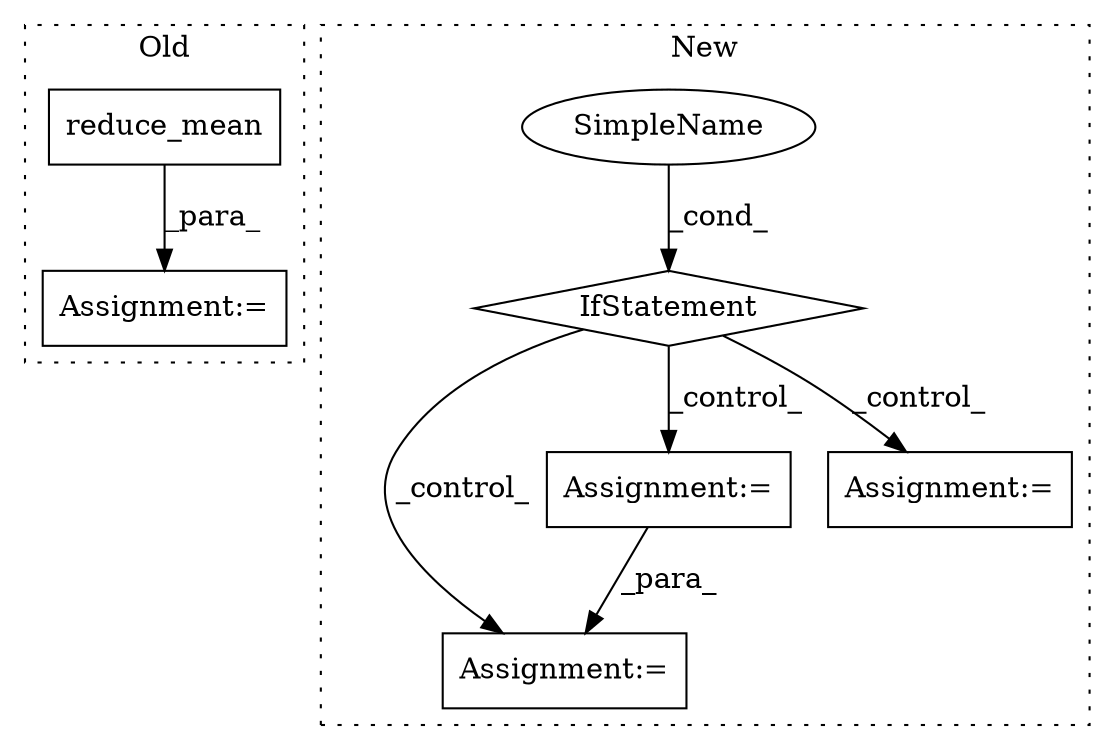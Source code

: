 digraph G {
subgraph cluster0 {
1 [label="reduce_mean" a="32" s="5116,5266" l="12,1" shape="box"];
3 [label="Assignment:=" a="7" s="5104" l="1" shape="box"];
label = "Old";
style="dotted";
}
subgraph cluster1 {
2 [label="IfStatement" a="25" s="7655,7683" l="4,2" shape="diamond"];
4 [label="Assignment:=" a="7" s="8313" l="1" shape="box"];
5 [label="SimpleName" a="42" s="" l="" shape="ellipse"];
6 [label="Assignment:=" a="7" s="8267" l="1" shape="box"];
7 [label="Assignment:=" a="7" s="7940" l="1" shape="box"];
label = "New";
style="dotted";
}
1 -> 3 [label="_para_"];
2 -> 6 [label="_control_"];
2 -> 7 [label="_control_"];
2 -> 4 [label="_control_"];
5 -> 2 [label="_cond_"];
6 -> 4 [label="_para_"];
}